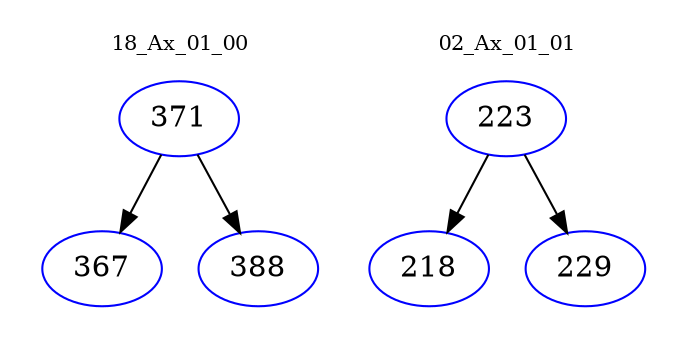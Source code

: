 digraph{
subgraph cluster_0 {
color = white
label = "18_Ax_01_00";
fontsize=10;
T0_371 [label="371", color="blue"]
T0_371 -> T0_367 [color="black"]
T0_367 [label="367", color="blue"]
T0_371 -> T0_388 [color="black"]
T0_388 [label="388", color="blue"]
}
subgraph cluster_1 {
color = white
label = "02_Ax_01_01";
fontsize=10;
T1_223 [label="223", color="blue"]
T1_223 -> T1_218 [color="black"]
T1_218 [label="218", color="blue"]
T1_223 -> T1_229 [color="black"]
T1_229 [label="229", color="blue"]
}
}
